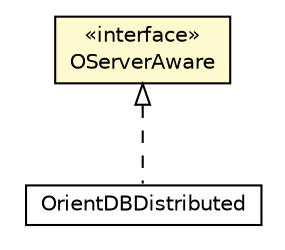 #!/usr/local/bin/dot
#
# Class diagram 
# Generated by UMLGraph version R5_6-24-gf6e263 (http://www.umlgraph.org/)
#

digraph G {
	edge [fontname="Helvetica",fontsize=10,labelfontname="Helvetica",labelfontsize=10];
	node [fontname="Helvetica",fontsize=10,shape=plaintext];
	nodesep=0.25;
	ranksep=0.5;
	// com.orientechnologies.orient.core.db.OrientDBDistributed
	c6438117 [label=<<table title="com.orientechnologies.orient.core.db.OrientDBDistributed" border="0" cellborder="1" cellspacing="0" cellpadding="2" port="p" href="../core/db/OrientDBDistributed.html">
		<tr><td><table border="0" cellspacing="0" cellpadding="1">
<tr><td align="center" balign="center"> OrientDBDistributed </td></tr>
		</table></td></tr>
		</table>>, URL="../core/db/OrientDBDistributed.html", fontname="Helvetica", fontcolor="black", fontsize=10.0];
	// com.orientechnologies.orient.server.OServerAware
	c6439993 [label=<<table title="com.orientechnologies.orient.server.OServerAware" border="0" cellborder="1" cellspacing="0" cellpadding="2" port="p" bgcolor="lemonChiffon" href="./OServerAware.html">
		<tr><td><table border="0" cellspacing="0" cellpadding="1">
<tr><td align="center" balign="center"> &#171;interface&#187; </td></tr>
<tr><td align="center" balign="center"> OServerAware </td></tr>
		</table></td></tr>
		</table>>, URL="./OServerAware.html", fontname="Helvetica", fontcolor="black", fontsize=10.0];
	//com.orientechnologies.orient.core.db.OrientDBDistributed implements com.orientechnologies.orient.server.OServerAware
	c6439993:p -> c6438117:p [dir=back,arrowtail=empty,style=dashed];
}

